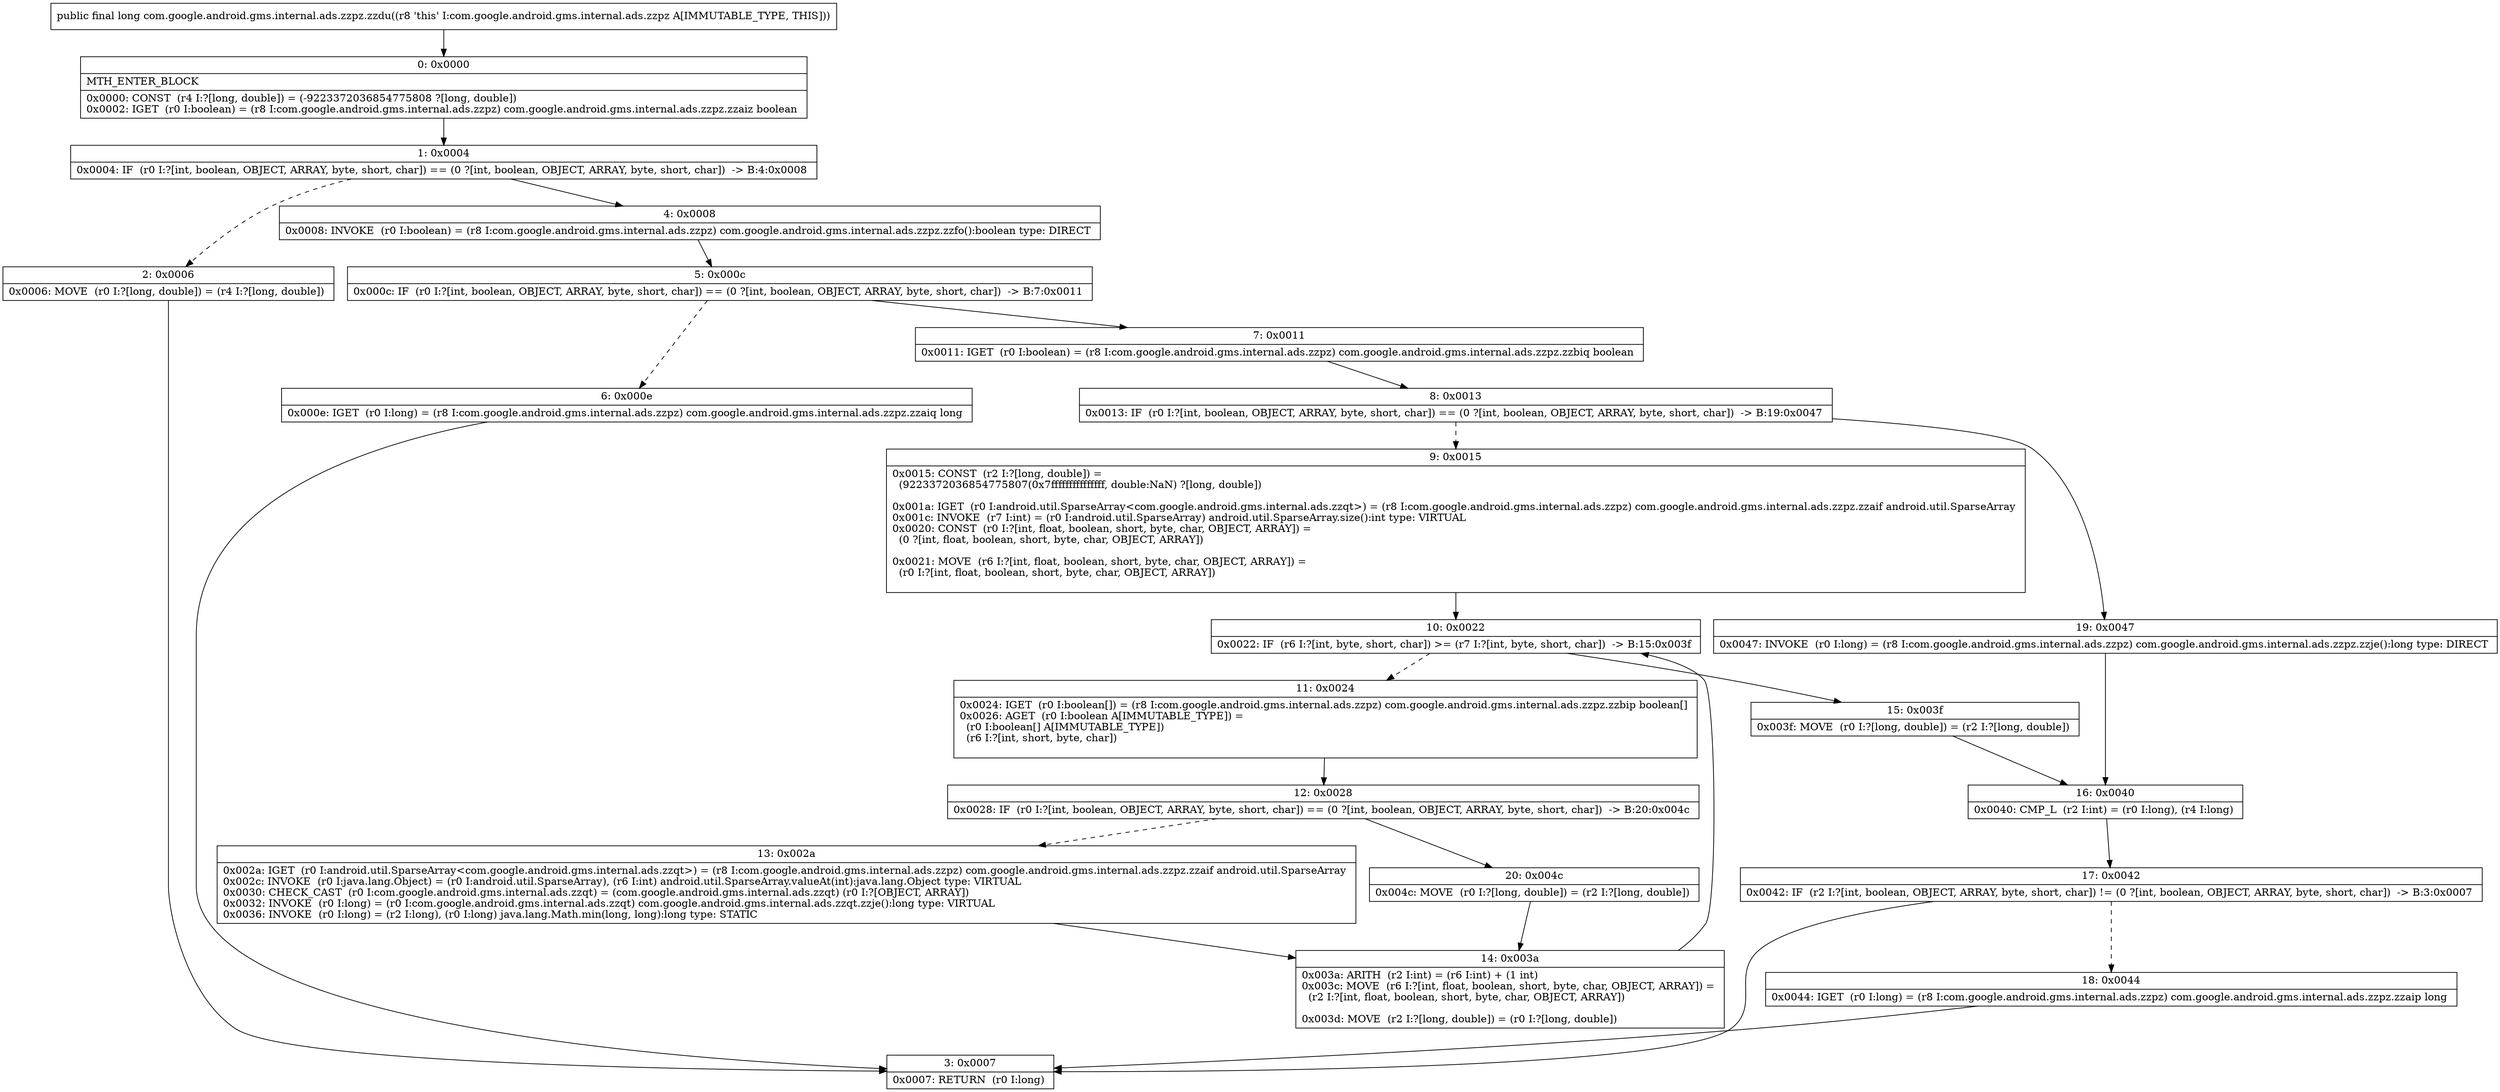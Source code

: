 digraph "CFG forcom.google.android.gms.internal.ads.zzpz.zzdu()J" {
Node_0 [shape=record,label="{0\:\ 0x0000|MTH_ENTER_BLOCK\l|0x0000: CONST  (r4 I:?[long, double]) = (\-9223372036854775808 ?[long, double]) \l0x0002: IGET  (r0 I:boolean) = (r8 I:com.google.android.gms.internal.ads.zzpz) com.google.android.gms.internal.ads.zzpz.zzaiz boolean \l}"];
Node_1 [shape=record,label="{1\:\ 0x0004|0x0004: IF  (r0 I:?[int, boolean, OBJECT, ARRAY, byte, short, char]) == (0 ?[int, boolean, OBJECT, ARRAY, byte, short, char])  \-\> B:4:0x0008 \l}"];
Node_2 [shape=record,label="{2\:\ 0x0006|0x0006: MOVE  (r0 I:?[long, double]) = (r4 I:?[long, double]) \l}"];
Node_3 [shape=record,label="{3\:\ 0x0007|0x0007: RETURN  (r0 I:long) \l}"];
Node_4 [shape=record,label="{4\:\ 0x0008|0x0008: INVOKE  (r0 I:boolean) = (r8 I:com.google.android.gms.internal.ads.zzpz) com.google.android.gms.internal.ads.zzpz.zzfo():boolean type: DIRECT \l}"];
Node_5 [shape=record,label="{5\:\ 0x000c|0x000c: IF  (r0 I:?[int, boolean, OBJECT, ARRAY, byte, short, char]) == (0 ?[int, boolean, OBJECT, ARRAY, byte, short, char])  \-\> B:7:0x0011 \l}"];
Node_6 [shape=record,label="{6\:\ 0x000e|0x000e: IGET  (r0 I:long) = (r8 I:com.google.android.gms.internal.ads.zzpz) com.google.android.gms.internal.ads.zzpz.zzaiq long \l}"];
Node_7 [shape=record,label="{7\:\ 0x0011|0x0011: IGET  (r0 I:boolean) = (r8 I:com.google.android.gms.internal.ads.zzpz) com.google.android.gms.internal.ads.zzpz.zzbiq boolean \l}"];
Node_8 [shape=record,label="{8\:\ 0x0013|0x0013: IF  (r0 I:?[int, boolean, OBJECT, ARRAY, byte, short, char]) == (0 ?[int, boolean, OBJECT, ARRAY, byte, short, char])  \-\> B:19:0x0047 \l}"];
Node_9 [shape=record,label="{9\:\ 0x0015|0x0015: CONST  (r2 I:?[long, double]) = \l  (9223372036854775807(0x7fffffffffffffff, double:NaN) ?[long, double])\l \l0x001a: IGET  (r0 I:android.util.SparseArray\<com.google.android.gms.internal.ads.zzqt\>) = (r8 I:com.google.android.gms.internal.ads.zzpz) com.google.android.gms.internal.ads.zzpz.zzaif android.util.SparseArray \l0x001c: INVOKE  (r7 I:int) = (r0 I:android.util.SparseArray) android.util.SparseArray.size():int type: VIRTUAL \l0x0020: CONST  (r0 I:?[int, float, boolean, short, byte, char, OBJECT, ARRAY]) = \l  (0 ?[int, float, boolean, short, byte, char, OBJECT, ARRAY])\l \l0x0021: MOVE  (r6 I:?[int, float, boolean, short, byte, char, OBJECT, ARRAY]) = \l  (r0 I:?[int, float, boolean, short, byte, char, OBJECT, ARRAY])\l \l}"];
Node_10 [shape=record,label="{10\:\ 0x0022|0x0022: IF  (r6 I:?[int, byte, short, char]) \>= (r7 I:?[int, byte, short, char])  \-\> B:15:0x003f \l}"];
Node_11 [shape=record,label="{11\:\ 0x0024|0x0024: IGET  (r0 I:boolean[]) = (r8 I:com.google.android.gms.internal.ads.zzpz) com.google.android.gms.internal.ads.zzpz.zzbip boolean[] \l0x0026: AGET  (r0 I:boolean A[IMMUTABLE_TYPE]) = \l  (r0 I:boolean[] A[IMMUTABLE_TYPE])\l  (r6 I:?[int, short, byte, char])\l \l}"];
Node_12 [shape=record,label="{12\:\ 0x0028|0x0028: IF  (r0 I:?[int, boolean, OBJECT, ARRAY, byte, short, char]) == (0 ?[int, boolean, OBJECT, ARRAY, byte, short, char])  \-\> B:20:0x004c \l}"];
Node_13 [shape=record,label="{13\:\ 0x002a|0x002a: IGET  (r0 I:android.util.SparseArray\<com.google.android.gms.internal.ads.zzqt\>) = (r8 I:com.google.android.gms.internal.ads.zzpz) com.google.android.gms.internal.ads.zzpz.zzaif android.util.SparseArray \l0x002c: INVOKE  (r0 I:java.lang.Object) = (r0 I:android.util.SparseArray), (r6 I:int) android.util.SparseArray.valueAt(int):java.lang.Object type: VIRTUAL \l0x0030: CHECK_CAST  (r0 I:com.google.android.gms.internal.ads.zzqt) = (com.google.android.gms.internal.ads.zzqt) (r0 I:?[OBJECT, ARRAY]) \l0x0032: INVOKE  (r0 I:long) = (r0 I:com.google.android.gms.internal.ads.zzqt) com.google.android.gms.internal.ads.zzqt.zzje():long type: VIRTUAL \l0x0036: INVOKE  (r0 I:long) = (r2 I:long), (r0 I:long) java.lang.Math.min(long, long):long type: STATIC \l}"];
Node_14 [shape=record,label="{14\:\ 0x003a|0x003a: ARITH  (r2 I:int) = (r6 I:int) + (1 int) \l0x003c: MOVE  (r6 I:?[int, float, boolean, short, byte, char, OBJECT, ARRAY]) = \l  (r2 I:?[int, float, boolean, short, byte, char, OBJECT, ARRAY])\l \l0x003d: MOVE  (r2 I:?[long, double]) = (r0 I:?[long, double]) \l}"];
Node_15 [shape=record,label="{15\:\ 0x003f|0x003f: MOVE  (r0 I:?[long, double]) = (r2 I:?[long, double]) \l}"];
Node_16 [shape=record,label="{16\:\ 0x0040|0x0040: CMP_L  (r2 I:int) = (r0 I:long), (r4 I:long) \l}"];
Node_17 [shape=record,label="{17\:\ 0x0042|0x0042: IF  (r2 I:?[int, boolean, OBJECT, ARRAY, byte, short, char]) != (0 ?[int, boolean, OBJECT, ARRAY, byte, short, char])  \-\> B:3:0x0007 \l}"];
Node_18 [shape=record,label="{18\:\ 0x0044|0x0044: IGET  (r0 I:long) = (r8 I:com.google.android.gms.internal.ads.zzpz) com.google.android.gms.internal.ads.zzpz.zzaip long \l}"];
Node_19 [shape=record,label="{19\:\ 0x0047|0x0047: INVOKE  (r0 I:long) = (r8 I:com.google.android.gms.internal.ads.zzpz) com.google.android.gms.internal.ads.zzpz.zzje():long type: DIRECT \l}"];
Node_20 [shape=record,label="{20\:\ 0x004c|0x004c: MOVE  (r0 I:?[long, double]) = (r2 I:?[long, double]) \l}"];
MethodNode[shape=record,label="{public final long com.google.android.gms.internal.ads.zzpz.zzdu((r8 'this' I:com.google.android.gms.internal.ads.zzpz A[IMMUTABLE_TYPE, THIS])) }"];
MethodNode -> Node_0;
Node_0 -> Node_1;
Node_1 -> Node_2[style=dashed];
Node_1 -> Node_4;
Node_2 -> Node_3;
Node_4 -> Node_5;
Node_5 -> Node_6[style=dashed];
Node_5 -> Node_7;
Node_6 -> Node_3;
Node_7 -> Node_8;
Node_8 -> Node_9[style=dashed];
Node_8 -> Node_19;
Node_9 -> Node_10;
Node_10 -> Node_11[style=dashed];
Node_10 -> Node_15;
Node_11 -> Node_12;
Node_12 -> Node_13[style=dashed];
Node_12 -> Node_20;
Node_13 -> Node_14;
Node_14 -> Node_10;
Node_15 -> Node_16;
Node_16 -> Node_17;
Node_17 -> Node_3;
Node_17 -> Node_18[style=dashed];
Node_18 -> Node_3;
Node_19 -> Node_16;
Node_20 -> Node_14;
}


